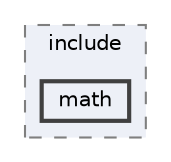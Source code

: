 digraph "/home/username/Documents/School/CSCI3081W/CSCI3081W-Team28/libs/transit/include/math"
{
 // LATEX_PDF_SIZE
  bgcolor="transparent";
  edge [fontname=Helvetica,fontsize=10,labelfontname=Helvetica,labelfontsize=10];
  node [fontname=Helvetica,fontsize=10,shape=box,height=0.2,width=0.4];
  compound=true
  subgraph clusterdir_3e3a776fccc04996123e0792cf3f21c7 {
    graph [ bgcolor="#edf0f7", pencolor="grey50", label="include", fontname=Helvetica,fontsize=10 style="filled,dashed", URL="dir_3e3a776fccc04996123e0792cf3f21c7.html",tooltip=""]
  dir_4e01bdc4ed427e9c00949098c02d1e54 [label="math", fillcolor="#edf0f7", color="grey25", style="filled,bold", URL="dir_4e01bdc4ed427e9c00949098c02d1e54.html",tooltip=""];
  }
}

